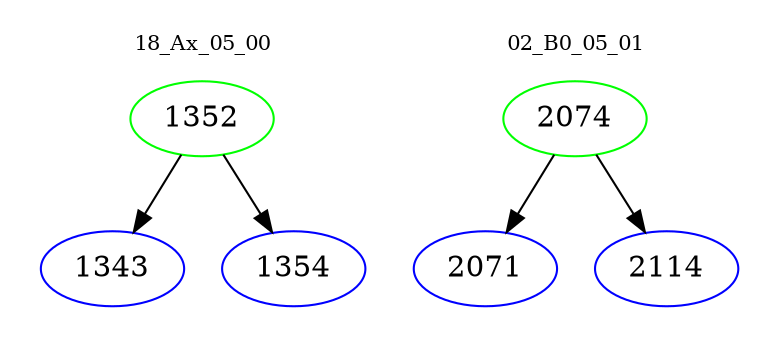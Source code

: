 digraph{
subgraph cluster_0 {
color = white
label = "18_Ax_05_00";
fontsize=10;
T0_1352 [label="1352", color="green"]
T0_1352 -> T0_1343 [color="black"]
T0_1343 [label="1343", color="blue"]
T0_1352 -> T0_1354 [color="black"]
T0_1354 [label="1354", color="blue"]
}
subgraph cluster_1 {
color = white
label = "02_B0_05_01";
fontsize=10;
T1_2074 [label="2074", color="green"]
T1_2074 -> T1_2071 [color="black"]
T1_2071 [label="2071", color="blue"]
T1_2074 -> T1_2114 [color="black"]
T1_2114 [label="2114", color="blue"]
}
}
